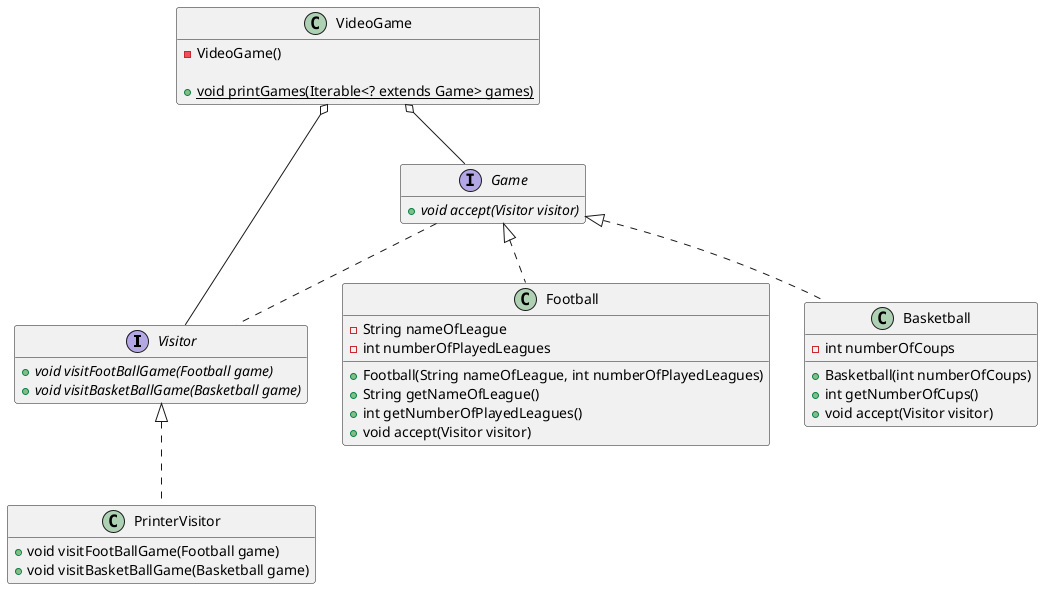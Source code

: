 @startuml
interface Visitor {
    + {abstract} void visitFootBallGame(Football game)
    + {abstract} void visitBasketBallGame(Basketball game)
}

class PrinterVisitor implements Visitor {
    + void visitFootBallGame(Football game)
    + void visitBasketBallGame(Basketball game)
}

interface Game {
    + {abstract} void accept(Visitor visitor)
}
Game .. Visitor

class Football implements Game {
    - String nameOfLeague
    - int numberOfPlayedLeagues

    + Football(String nameOfLeague, int numberOfPlayedLeagues)
    + String getNameOfLeague()
    + int getNumberOfPlayedLeagues()
    + void accept(Visitor visitor)
}

class Basketball implements Game {
    - int numberOfCoups

    + Basketball(int numberOfCoups)
    + int getNumberOfCups()
    + void accept(Visitor visitor)
}

class VideoGame {
    - VideoGame()

    + {static} void printGames(Iterable<? extends Game> games)
}

VideoGame o-- Game
VideoGame o-- Visitor

hide empty members
@enduml
